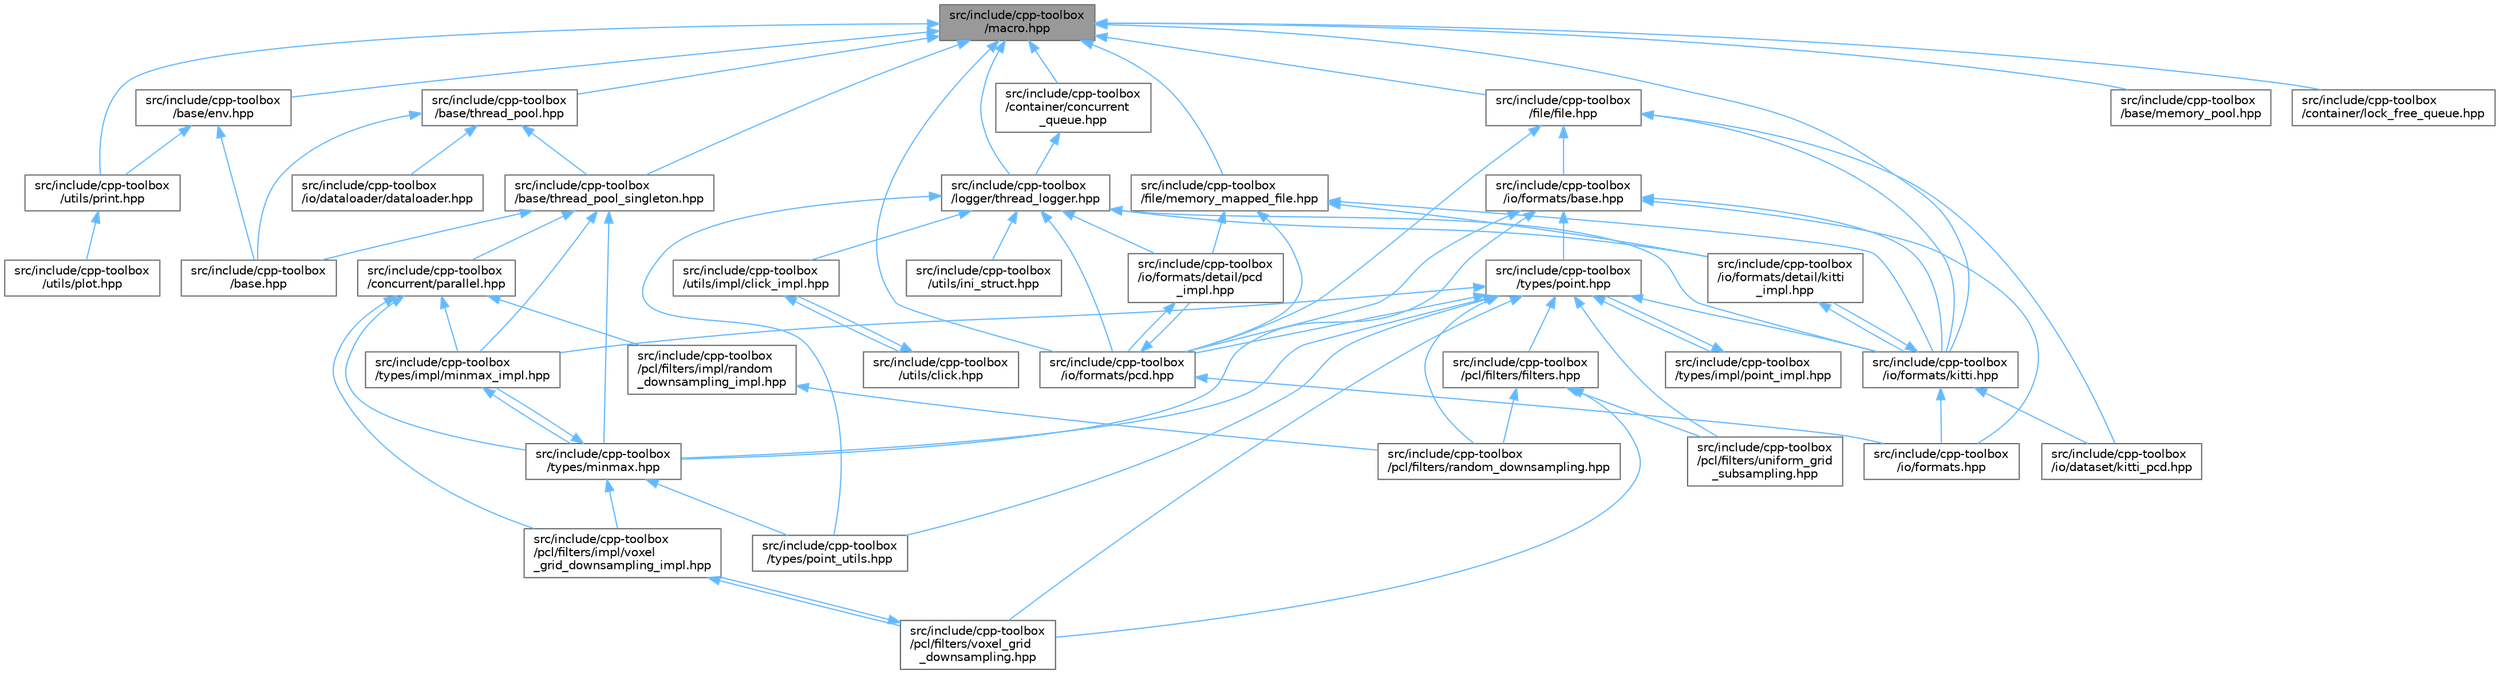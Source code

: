 digraph "src/include/cpp-toolbox/macro.hpp"
{
 // LATEX_PDF_SIZE
  bgcolor="transparent";
  edge [fontname=Helvetica,fontsize=10,labelfontname=Helvetica,labelfontsize=10];
  node [fontname=Helvetica,fontsize=10,shape=box,height=0.2,width=0.4];
  Node1 [id="Node000001",label="src/include/cpp-toolbox\l/macro.hpp",height=0.2,width=0.4,color="gray40", fillcolor="grey60", style="filled", fontcolor="black",tooltip="通用的编译器、平台、架构检测和实用宏定义 / Common macros for compiler, platform, architecture detection and utility macro..."];
  Node1 -> Node2 [id="edge1_Node000001_Node000002",dir="back",color="steelblue1",style="solid",tooltip=" "];
  Node2 [id="Node000002",label="src/include/cpp-toolbox\l/base/env.hpp",height=0.2,width=0.4,color="grey40", fillcolor="white", style="filled",URL="$env_8hpp.html",tooltip=" "];
  Node2 -> Node3 [id="edge2_Node000002_Node000003",dir="back",color="steelblue1",style="solid",tooltip=" "];
  Node3 [id="Node000003",label="src/include/cpp-toolbox\l/base.hpp",height=0.2,width=0.4,color="grey40", fillcolor="white", style="filled",URL="$base_8hpp.html",tooltip=" "];
  Node2 -> Node4 [id="edge3_Node000002_Node000004",dir="back",color="steelblue1",style="solid",tooltip=" "];
  Node4 [id="Node000004",label="src/include/cpp-toolbox\l/utils/print.hpp",height=0.2,width=0.4,color="grey40", fillcolor="white", style="filled",URL="$print_8hpp.html",tooltip=" "];
  Node4 -> Node5 [id="edge4_Node000004_Node000005",dir="back",color="steelblue1",style="solid",tooltip=" "];
  Node5 [id="Node000005",label="src/include/cpp-toolbox\l/utils/plot.hpp",height=0.2,width=0.4,color="grey40", fillcolor="white", style="filled",URL="$plot_8hpp.html",tooltip=" "];
  Node1 -> Node6 [id="edge5_Node000001_Node000006",dir="back",color="steelblue1",style="solid",tooltip=" "];
  Node6 [id="Node000006",label="src/include/cpp-toolbox\l/base/memory_pool.hpp",height=0.2,width=0.4,color="grey40", fillcolor="white", style="filled",URL="$memory__pool_8hpp.html",tooltip=" "];
  Node1 -> Node7 [id="edge6_Node000001_Node000007",dir="back",color="steelblue1",style="solid",tooltip=" "];
  Node7 [id="Node000007",label="src/include/cpp-toolbox\l/base/thread_pool.hpp",height=0.2,width=0.4,color="grey40", fillcolor="white", style="filled",URL="$thread__pool_8hpp.html",tooltip=" "];
  Node7 -> Node3 [id="edge7_Node000007_Node000003",dir="back",color="steelblue1",style="solid",tooltip=" "];
  Node7 -> Node8 [id="edge8_Node000007_Node000008",dir="back",color="steelblue1",style="solid",tooltip=" "];
  Node8 [id="Node000008",label="src/include/cpp-toolbox\l/base/thread_pool_singleton.hpp",height=0.2,width=0.4,color="grey40", fillcolor="white", style="filled",URL="$thread__pool__singleton_8hpp.html",tooltip=" "];
  Node8 -> Node3 [id="edge9_Node000008_Node000003",dir="back",color="steelblue1",style="solid",tooltip=" "];
  Node8 -> Node9 [id="edge10_Node000008_Node000009",dir="back",color="steelblue1",style="solid",tooltip=" "];
  Node9 [id="Node000009",label="src/include/cpp-toolbox\l/concurrent/parallel.hpp",height=0.2,width=0.4,color="grey40", fillcolor="white", style="filled",URL="$parallel_8hpp.html",tooltip=" "];
  Node9 -> Node10 [id="edge11_Node000009_Node000010",dir="back",color="steelblue1",style="solid",tooltip=" "];
  Node10 [id="Node000010",label="src/include/cpp-toolbox\l/pcl/filters/impl/random\l_downsampling_impl.hpp",height=0.2,width=0.4,color="grey40", fillcolor="white", style="filled",URL="$random__downsampling__impl_8hpp.html",tooltip=" "];
  Node10 -> Node11 [id="edge12_Node000010_Node000011",dir="back",color="steelblue1",style="solid",tooltip=" "];
  Node11 [id="Node000011",label="src/include/cpp-toolbox\l/pcl/filters/random_downsampling.hpp",height=0.2,width=0.4,color="grey40", fillcolor="white", style="filled",URL="$random__downsampling_8hpp.html",tooltip=" "];
  Node9 -> Node12 [id="edge13_Node000009_Node000012",dir="back",color="steelblue1",style="solid",tooltip=" "];
  Node12 [id="Node000012",label="src/include/cpp-toolbox\l/pcl/filters/impl/voxel\l_grid_downsampling_impl.hpp",height=0.2,width=0.4,color="grey40", fillcolor="white", style="filled",URL="$voxel__grid__downsampling__impl_8hpp.html",tooltip=" "];
  Node12 -> Node13 [id="edge14_Node000012_Node000013",dir="back",color="steelblue1",style="solid",tooltip=" "];
  Node13 [id="Node000013",label="src/include/cpp-toolbox\l/pcl/filters/voxel_grid\l_downsampling.hpp",height=0.2,width=0.4,color="grey40", fillcolor="white", style="filled",URL="$voxel__grid__downsampling_8hpp.html",tooltip=" "];
  Node13 -> Node12 [id="edge15_Node000013_Node000012",dir="back",color="steelblue1",style="solid",tooltip=" "];
  Node9 -> Node14 [id="edge16_Node000009_Node000014",dir="back",color="steelblue1",style="solid",tooltip=" "];
  Node14 [id="Node000014",label="src/include/cpp-toolbox\l/types/impl/minmax_impl.hpp",height=0.2,width=0.4,color="grey40", fillcolor="white", style="filled",URL="$minmax__impl_8hpp.html",tooltip=" "];
  Node14 -> Node15 [id="edge17_Node000014_Node000015",dir="back",color="steelblue1",style="solid",tooltip=" "];
  Node15 [id="Node000015",label="src/include/cpp-toolbox\l/types/minmax.hpp",height=0.2,width=0.4,color="grey40", fillcolor="white", style="filled",URL="$minmax_8hpp.html",tooltip=" "];
  Node15 -> Node12 [id="edge18_Node000015_Node000012",dir="back",color="steelblue1",style="solid",tooltip=" "];
  Node15 -> Node14 [id="edge19_Node000015_Node000014",dir="back",color="steelblue1",style="solid",tooltip=" "];
  Node15 -> Node16 [id="edge20_Node000015_Node000016",dir="back",color="steelblue1",style="solid",tooltip=" "];
  Node16 [id="Node000016",label="src/include/cpp-toolbox\l/types/point_utils.hpp",height=0.2,width=0.4,color="grey40", fillcolor="white", style="filled",URL="$point__utils_8hpp.html",tooltip=" "];
  Node9 -> Node15 [id="edge21_Node000009_Node000015",dir="back",color="steelblue1",style="solid",tooltip=" "];
  Node8 -> Node14 [id="edge22_Node000008_Node000014",dir="back",color="steelblue1",style="solid",tooltip=" "];
  Node8 -> Node15 [id="edge23_Node000008_Node000015",dir="back",color="steelblue1",style="solid",tooltip=" "];
  Node7 -> Node17 [id="edge24_Node000007_Node000017",dir="back",color="steelblue1",style="solid",tooltip=" "];
  Node17 [id="Node000017",label="src/include/cpp-toolbox\l/io/dataloader/dataloader.hpp",height=0.2,width=0.4,color="grey40", fillcolor="white", style="filled",URL="$dataloader_8hpp.html",tooltip=" "];
  Node1 -> Node8 [id="edge25_Node000001_Node000008",dir="back",color="steelblue1",style="solid",tooltip=" "];
  Node1 -> Node18 [id="edge26_Node000001_Node000018",dir="back",color="steelblue1",style="solid",tooltip=" "];
  Node18 [id="Node000018",label="src/include/cpp-toolbox\l/container/concurrent\l_queue.hpp",height=0.2,width=0.4,color="grey40", fillcolor="white", style="filled",URL="$concurrent__queue_8hpp.html",tooltip=" "];
  Node18 -> Node19 [id="edge27_Node000018_Node000019",dir="back",color="steelblue1",style="solid",tooltip=" "];
  Node19 [id="Node000019",label="src/include/cpp-toolbox\l/logger/thread_logger.hpp",height=0.2,width=0.4,color="grey40", fillcolor="white", style="filled",URL="$thread__logger_8hpp.html",tooltip=" "];
  Node19 -> Node20 [id="edge28_Node000019_Node000020",dir="back",color="steelblue1",style="solid",tooltip=" "];
  Node20 [id="Node000020",label="src/include/cpp-toolbox\l/io/formats/detail/kitti\l_impl.hpp",height=0.2,width=0.4,color="grey40", fillcolor="white", style="filled",URL="$kitti__impl_8hpp.html",tooltip="此文件包含 kitti_format_t 的模板实现/This file contains the template implementations for kitti_format_t"];
  Node20 -> Node21 [id="edge29_Node000020_Node000021",dir="back",color="steelblue1",style="solid",tooltip=" "];
  Node21 [id="Node000021",label="src/include/cpp-toolbox\l/io/formats/kitti.hpp",height=0.2,width=0.4,color="grey40", fillcolor="white", style="filled",URL="$kitti_8hpp.html",tooltip=" "];
  Node21 -> Node22 [id="edge30_Node000021_Node000022",dir="back",color="steelblue1",style="solid",tooltip=" "];
  Node22 [id="Node000022",label="src/include/cpp-toolbox\l/io/dataset/kitti_pcd.hpp",height=0.2,width=0.4,color="grey40", fillcolor="white", style="filled",URL="$kitti__pcd_8hpp.html",tooltip=" "];
  Node21 -> Node23 [id="edge31_Node000021_Node000023",dir="back",color="steelblue1",style="solid",tooltip=" "];
  Node23 [id="Node000023",label="src/include/cpp-toolbox\l/io/formats.hpp",height=0.2,width=0.4,color="grey40", fillcolor="white", style="filled",URL="$formats_8hpp.html",tooltip=" "];
  Node21 -> Node20 [id="edge32_Node000021_Node000020",dir="back",color="steelblue1",style="solid",tooltip=" "];
  Node19 -> Node24 [id="edge33_Node000019_Node000024",dir="back",color="steelblue1",style="solid",tooltip=" "];
  Node24 [id="Node000024",label="src/include/cpp-toolbox\l/io/formats/detail/pcd\l_impl.hpp",height=0.2,width=0.4,color="grey40", fillcolor="white", style="filled",URL="$pcd__impl_8hpp.html",tooltip="此文件包含 pcd_format_t 的模板实现/This file contains the template implementations for pcd_format_t"];
  Node24 -> Node25 [id="edge34_Node000024_Node000025",dir="back",color="steelblue1",style="solid",tooltip=" "];
  Node25 [id="Node000025",label="src/include/cpp-toolbox\l/io/formats/pcd.hpp",height=0.2,width=0.4,color="grey40", fillcolor="white", style="filled",URL="$pcd_8hpp.html",tooltip=" "];
  Node25 -> Node23 [id="edge35_Node000025_Node000023",dir="back",color="steelblue1",style="solid",tooltip=" "];
  Node25 -> Node24 [id="edge36_Node000025_Node000024",dir="back",color="steelblue1",style="solid",tooltip=" "];
  Node19 -> Node21 [id="edge37_Node000019_Node000021",dir="back",color="steelblue1",style="solid",tooltip=" "];
  Node19 -> Node25 [id="edge38_Node000019_Node000025",dir="back",color="steelblue1",style="solid",tooltip=" "];
  Node19 -> Node16 [id="edge39_Node000019_Node000016",dir="back",color="steelblue1",style="solid",tooltip=" "];
  Node19 -> Node26 [id="edge40_Node000019_Node000026",dir="back",color="steelblue1",style="solid",tooltip=" "];
  Node26 [id="Node000026",label="src/include/cpp-toolbox\l/utils/impl/click_impl.hpp",height=0.2,width=0.4,color="grey40", fillcolor="white", style="filled",URL="$click__impl_8hpp.html",tooltip=" "];
  Node26 -> Node27 [id="edge41_Node000026_Node000027",dir="back",color="steelblue1",style="solid",tooltip=" "];
  Node27 [id="Node000027",label="src/include/cpp-toolbox\l/utils/click.hpp",height=0.2,width=0.4,color="grey40", fillcolor="white", style="filled",URL="$click_8hpp.html",tooltip=" "];
  Node27 -> Node26 [id="edge42_Node000027_Node000026",dir="back",color="steelblue1",style="solid",tooltip=" "];
  Node19 -> Node28 [id="edge43_Node000019_Node000028",dir="back",color="steelblue1",style="solid",tooltip=" "];
  Node28 [id="Node000028",label="src/include/cpp-toolbox\l/utils/ini_struct.hpp",height=0.2,width=0.4,color="grey40", fillcolor="white", style="filled",URL="$ini__struct_8hpp.html",tooltip=" "];
  Node1 -> Node29 [id="edge44_Node000001_Node000029",dir="back",color="steelblue1",style="solid",tooltip=" "];
  Node29 [id="Node000029",label="src/include/cpp-toolbox\l/container/lock_free_queue.hpp",height=0.2,width=0.4,color="grey40", fillcolor="white", style="filled",URL="$lock__free__queue_8hpp.html",tooltip=" "];
  Node1 -> Node30 [id="edge45_Node000001_Node000030",dir="back",color="steelblue1",style="solid",tooltip=" "];
  Node30 [id="Node000030",label="src/include/cpp-toolbox\l/file/file.hpp",height=0.2,width=0.4,color="grey40", fillcolor="white", style="filled",URL="$file_8hpp.html",tooltip=" "];
  Node30 -> Node22 [id="edge46_Node000030_Node000022",dir="back",color="steelblue1",style="solid",tooltip=" "];
  Node30 -> Node31 [id="edge47_Node000030_Node000031",dir="back",color="steelblue1",style="solid",tooltip=" "];
  Node31 [id="Node000031",label="src/include/cpp-toolbox\l/io/formats/base.hpp",height=0.2,width=0.4,color="grey40", fillcolor="white", style="filled",URL="$io_2formats_2base_8hpp.html",tooltip=" "];
  Node31 -> Node23 [id="edge48_Node000031_Node000023",dir="back",color="steelblue1",style="solid",tooltip=" "];
  Node31 -> Node21 [id="edge49_Node000031_Node000021",dir="back",color="steelblue1",style="solid",tooltip=" "];
  Node31 -> Node25 [id="edge50_Node000031_Node000025",dir="back",color="steelblue1",style="solid",tooltip=" "];
  Node31 -> Node15 [id="edge51_Node000031_Node000015",dir="back",color="steelblue1",style="solid",tooltip=" "];
  Node31 -> Node32 [id="edge52_Node000031_Node000032",dir="back",color="steelblue1",style="solid",tooltip=" "];
  Node32 [id="Node000032",label="src/include/cpp-toolbox\l/types/point.hpp",height=0.2,width=0.4,color="grey40", fillcolor="white", style="filled",URL="$point_8hpp.html",tooltip=" "];
  Node32 -> Node21 [id="edge53_Node000032_Node000021",dir="back",color="steelblue1",style="solid",tooltip=" "];
  Node32 -> Node25 [id="edge54_Node000032_Node000025",dir="back",color="steelblue1",style="solid",tooltip=" "];
  Node32 -> Node33 [id="edge55_Node000032_Node000033",dir="back",color="steelblue1",style="solid",tooltip=" "];
  Node33 [id="Node000033",label="src/include/cpp-toolbox\l/pcl/filters/filters.hpp",height=0.2,width=0.4,color="grey40", fillcolor="white", style="filled",URL="$filters_8hpp.html",tooltip=" "];
  Node33 -> Node11 [id="edge56_Node000033_Node000011",dir="back",color="steelblue1",style="solid",tooltip=" "];
  Node33 -> Node34 [id="edge57_Node000033_Node000034",dir="back",color="steelblue1",style="solid",tooltip=" "];
  Node34 [id="Node000034",label="src/include/cpp-toolbox\l/pcl/filters/uniform_grid\l_subsampling.hpp",height=0.2,width=0.4,color="grey40", fillcolor="white", style="filled",URL="$uniform__grid__subsampling_8hpp.html",tooltip=" "];
  Node33 -> Node13 [id="edge58_Node000033_Node000013",dir="back",color="steelblue1",style="solid",tooltip=" "];
  Node32 -> Node11 [id="edge59_Node000032_Node000011",dir="back",color="steelblue1",style="solid",tooltip=" "];
  Node32 -> Node34 [id="edge60_Node000032_Node000034",dir="back",color="steelblue1",style="solid",tooltip=" "];
  Node32 -> Node13 [id="edge61_Node000032_Node000013",dir="back",color="steelblue1",style="solid",tooltip=" "];
  Node32 -> Node14 [id="edge62_Node000032_Node000014",dir="back",color="steelblue1",style="solid",tooltip=" "];
  Node32 -> Node35 [id="edge63_Node000032_Node000035",dir="back",color="steelblue1",style="solid",tooltip=" "];
  Node35 [id="Node000035",label="src/include/cpp-toolbox\l/types/impl/point_impl.hpp",height=0.2,width=0.4,color="grey40", fillcolor="white", style="filled",URL="$point__impl_8hpp.html",tooltip=" "];
  Node35 -> Node32 [id="edge64_Node000035_Node000032",dir="back",color="steelblue1",style="solid",tooltip=" "];
  Node32 -> Node15 [id="edge65_Node000032_Node000015",dir="back",color="steelblue1",style="solid",tooltip=" "];
  Node32 -> Node16 [id="edge66_Node000032_Node000016",dir="back",color="steelblue1",style="solid",tooltip=" "];
  Node30 -> Node21 [id="edge67_Node000030_Node000021",dir="back",color="steelblue1",style="solid",tooltip=" "];
  Node30 -> Node25 [id="edge68_Node000030_Node000025",dir="back",color="steelblue1",style="solid",tooltip=" "];
  Node1 -> Node36 [id="edge69_Node000001_Node000036",dir="back",color="steelblue1",style="solid",tooltip=" "];
  Node36 [id="Node000036",label="src/include/cpp-toolbox\l/file/memory_mapped_file.hpp",height=0.2,width=0.4,color="grey40", fillcolor="white", style="filled",URL="$memory__mapped__file_8hpp.html",tooltip=" "];
  Node36 -> Node20 [id="edge70_Node000036_Node000020",dir="back",color="steelblue1",style="solid",tooltip=" "];
  Node36 -> Node24 [id="edge71_Node000036_Node000024",dir="back",color="steelblue1",style="solid",tooltip=" "];
  Node36 -> Node21 [id="edge72_Node000036_Node000021",dir="back",color="steelblue1",style="solid",tooltip=" "];
  Node36 -> Node25 [id="edge73_Node000036_Node000025",dir="back",color="steelblue1",style="solid",tooltip=" "];
  Node1 -> Node21 [id="edge74_Node000001_Node000021",dir="back",color="steelblue1",style="solid",tooltip=" "];
  Node1 -> Node25 [id="edge75_Node000001_Node000025",dir="back",color="steelblue1",style="solid",tooltip=" "];
  Node1 -> Node19 [id="edge76_Node000001_Node000019",dir="back",color="steelblue1",style="solid",tooltip=" "];
  Node1 -> Node4 [id="edge77_Node000001_Node000004",dir="back",color="steelblue1",style="solid",tooltip=" "];
}

